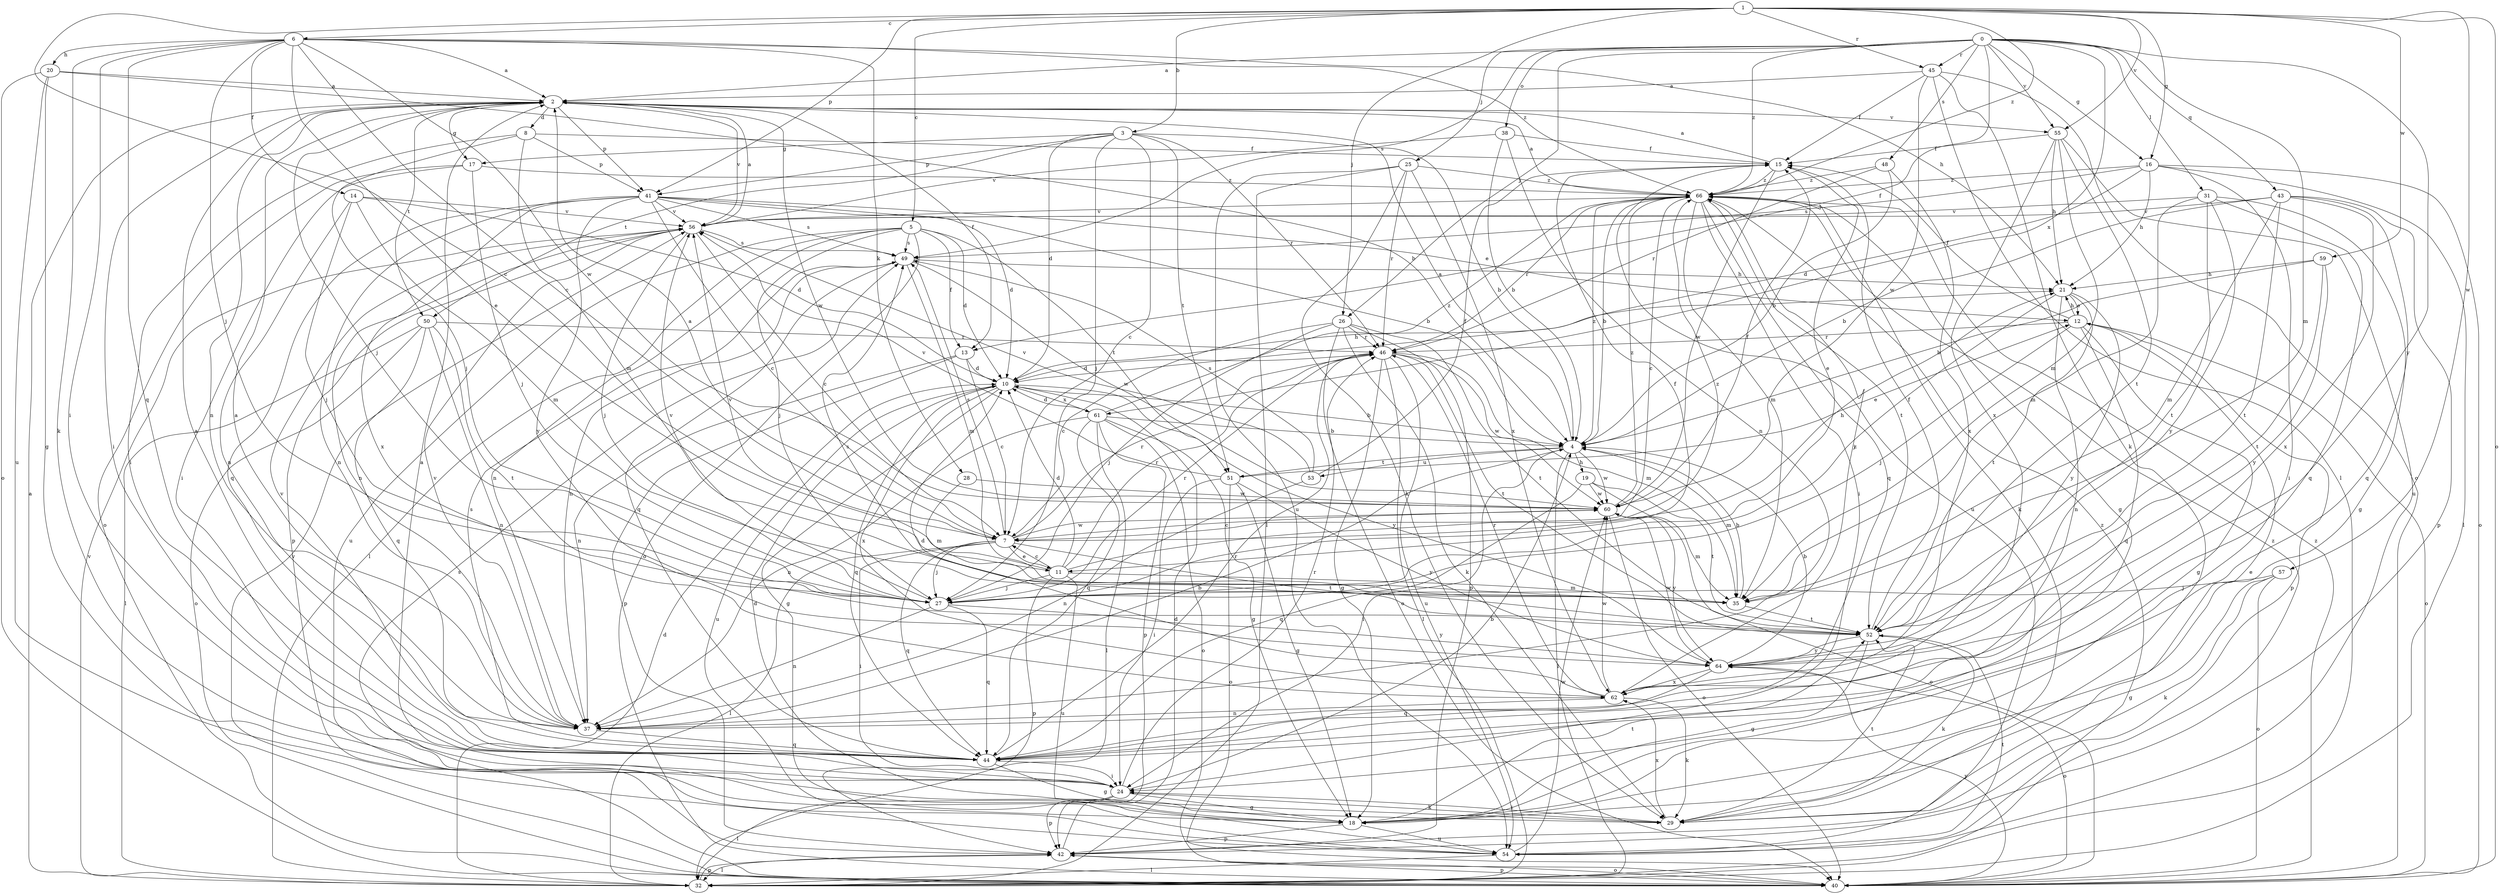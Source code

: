 strict digraph  {
0;
1;
2;
3;
4;
5;
6;
7;
8;
10;
11;
12;
13;
14;
15;
16;
17;
18;
19;
20;
21;
24;
25;
26;
27;
28;
29;
31;
32;
35;
37;
38;
40;
41;
42;
43;
44;
45;
46;
48;
49;
50;
51;
52;
53;
54;
55;
56;
57;
59;
60;
61;
62;
64;
66;
0 -> 2  [label=a];
0 -> 13  [label=f];
0 -> 16  [label=g];
0 -> 25  [label=j];
0 -> 26  [label=j];
0 -> 31  [label=l];
0 -> 35  [label=m];
0 -> 38  [label=o];
0 -> 43  [label=q];
0 -> 45  [label=r];
0 -> 48  [label=s];
0 -> 49  [label=s];
0 -> 55  [label=v];
0 -> 61  [label=x];
0 -> 64  [label=y];
0 -> 66  [label=z];
1 -> 3  [label=b];
1 -> 5  [label=c];
1 -> 6  [label=c];
1 -> 7  [label=c];
1 -> 16  [label=g];
1 -> 26  [label=j];
1 -> 40  [label=o];
1 -> 41  [label=p];
1 -> 45  [label=r];
1 -> 55  [label=v];
1 -> 57  [label=w];
1 -> 59  [label=w];
1 -> 66  [label=z];
2 -> 8  [label=d];
2 -> 13  [label=f];
2 -> 17  [label=g];
2 -> 24  [label=i];
2 -> 27  [label=j];
2 -> 37  [label=n];
2 -> 41  [label=p];
2 -> 50  [label=t];
2 -> 55  [label=v];
2 -> 56  [label=v];
2 -> 60  [label=w];
3 -> 4  [label=b];
3 -> 7  [label=c];
3 -> 10  [label=d];
3 -> 17  [label=g];
3 -> 27  [label=j];
3 -> 41  [label=p];
3 -> 46  [label=r];
3 -> 50  [label=t];
3 -> 51  [label=t];
4 -> 2  [label=a];
4 -> 19  [label=h];
4 -> 24  [label=i];
4 -> 32  [label=l];
4 -> 35  [label=m];
4 -> 51  [label=t];
4 -> 53  [label=u];
4 -> 60  [label=w];
4 -> 66  [label=z];
5 -> 10  [label=d];
5 -> 13  [label=f];
5 -> 27  [label=j];
5 -> 32  [label=l];
5 -> 37  [label=n];
5 -> 40  [label=o];
5 -> 49  [label=s];
5 -> 51  [label=t];
5 -> 54  [label=u];
6 -> 2  [label=a];
6 -> 7  [label=c];
6 -> 11  [label=e];
6 -> 14  [label=f];
6 -> 20  [label=h];
6 -> 21  [label=h];
6 -> 24  [label=i];
6 -> 27  [label=j];
6 -> 28  [label=k];
6 -> 29  [label=k];
6 -> 44  [label=q];
6 -> 60  [label=w];
6 -> 66  [label=z];
7 -> 2  [label=a];
7 -> 11  [label=e];
7 -> 21  [label=h];
7 -> 24  [label=i];
7 -> 27  [label=j];
7 -> 32  [label=l];
7 -> 44  [label=q];
7 -> 46  [label=r];
7 -> 49  [label=s];
7 -> 52  [label=t];
7 -> 60  [label=w];
8 -> 15  [label=f];
8 -> 24  [label=i];
8 -> 27  [label=j];
8 -> 35  [label=m];
8 -> 41  [label=p];
10 -> 4  [label=b];
10 -> 18  [label=g];
10 -> 21  [label=h];
10 -> 44  [label=q];
10 -> 54  [label=u];
10 -> 61  [label=x];
10 -> 62  [label=x];
10 -> 64  [label=y];
11 -> 7  [label=c];
11 -> 10  [label=d];
11 -> 27  [label=j];
11 -> 35  [label=m];
11 -> 42  [label=p];
11 -> 46  [label=r];
11 -> 54  [label=u];
11 -> 56  [label=v];
11 -> 66  [label=z];
12 -> 15  [label=f];
12 -> 18  [label=g];
12 -> 21  [label=h];
12 -> 27  [label=j];
12 -> 40  [label=o];
12 -> 42  [label=p];
12 -> 44  [label=q];
12 -> 46  [label=r];
13 -> 7  [label=c];
13 -> 10  [label=d];
13 -> 37  [label=n];
13 -> 42  [label=p];
14 -> 10  [label=d];
14 -> 27  [label=j];
14 -> 35  [label=m];
14 -> 37  [label=n];
14 -> 56  [label=v];
15 -> 2  [label=a];
15 -> 11  [label=e];
15 -> 54  [label=u];
15 -> 60  [label=w];
15 -> 66  [label=z];
16 -> 10  [label=d];
16 -> 21  [label=h];
16 -> 24  [label=i];
16 -> 32  [label=l];
16 -> 40  [label=o];
16 -> 49  [label=s];
16 -> 66  [label=z];
17 -> 24  [label=i];
17 -> 27  [label=j];
17 -> 40  [label=o];
17 -> 66  [label=z];
18 -> 2  [label=a];
18 -> 42  [label=p];
18 -> 52  [label=t];
18 -> 54  [label=u];
19 -> 40  [label=o];
19 -> 44  [label=q];
19 -> 52  [label=t];
19 -> 60  [label=w];
20 -> 2  [label=a];
20 -> 4  [label=b];
20 -> 18  [label=g];
20 -> 40  [label=o];
20 -> 54  [label=u];
21 -> 12  [label=e];
21 -> 27  [label=j];
21 -> 37  [label=n];
21 -> 52  [label=t];
21 -> 64  [label=y];
24 -> 4  [label=b];
24 -> 18  [label=g];
24 -> 29  [label=k];
24 -> 32  [label=l];
24 -> 42  [label=p];
24 -> 46  [label=r];
25 -> 29  [label=k];
25 -> 32  [label=l];
25 -> 46  [label=r];
25 -> 54  [label=u];
25 -> 62  [label=x];
25 -> 66  [label=z];
26 -> 7  [label=c];
26 -> 27  [label=j];
26 -> 29  [label=k];
26 -> 40  [label=o];
26 -> 42  [label=p];
26 -> 46  [label=r];
26 -> 52  [label=t];
27 -> 15  [label=f];
27 -> 37  [label=n];
27 -> 44  [label=q];
27 -> 46  [label=r];
27 -> 56  [label=v];
27 -> 64  [label=y];
28 -> 35  [label=m];
28 -> 60  [label=w];
29 -> 10  [label=d];
29 -> 12  [label=e];
29 -> 24  [label=i];
29 -> 52  [label=t];
29 -> 62  [label=x];
31 -> 18  [label=g];
31 -> 35  [label=m];
31 -> 44  [label=q];
31 -> 52  [label=t];
31 -> 56  [label=v];
31 -> 64  [label=y];
32 -> 2  [label=a];
32 -> 10  [label=d];
32 -> 42  [label=p];
32 -> 56  [label=v];
32 -> 66  [label=z];
35 -> 4  [label=b];
35 -> 52  [label=t];
37 -> 2  [label=a];
37 -> 4  [label=b];
37 -> 44  [label=q];
37 -> 56  [label=v];
38 -> 4  [label=b];
38 -> 15  [label=f];
38 -> 37  [label=n];
38 -> 56  [label=v];
40 -> 42  [label=p];
40 -> 49  [label=s];
40 -> 56  [label=v];
40 -> 64  [label=y];
40 -> 66  [label=z];
41 -> 4  [label=b];
41 -> 7  [label=c];
41 -> 10  [label=d];
41 -> 12  [label=e];
41 -> 37  [label=n];
41 -> 44  [label=q];
41 -> 49  [label=s];
41 -> 56  [label=v];
41 -> 62  [label=x];
41 -> 64  [label=y];
42 -> 10  [label=d];
42 -> 32  [label=l];
42 -> 40  [label=o];
43 -> 4  [label=b];
43 -> 35  [label=m];
43 -> 42  [label=p];
43 -> 44  [label=q];
43 -> 52  [label=t];
43 -> 56  [label=v];
43 -> 62  [label=x];
44 -> 2  [label=a];
44 -> 18  [label=g];
44 -> 24  [label=i];
44 -> 46  [label=r];
44 -> 49  [label=s];
44 -> 56  [label=v];
45 -> 2  [label=a];
45 -> 15  [label=f];
45 -> 29  [label=k];
45 -> 32  [label=l];
45 -> 40  [label=o];
45 -> 60  [label=w];
46 -> 10  [label=d];
46 -> 18  [label=g];
46 -> 32  [label=l];
46 -> 35  [label=m];
46 -> 52  [label=t];
46 -> 54  [label=u];
46 -> 60  [label=w];
48 -> 4  [label=b];
48 -> 46  [label=r];
48 -> 62  [label=x];
48 -> 66  [label=z];
49 -> 21  [label=h];
49 -> 35  [label=m];
49 -> 37  [label=n];
49 -> 44  [label=q];
49 -> 60  [label=w];
50 -> 32  [label=l];
50 -> 37  [label=n];
50 -> 40  [label=o];
50 -> 44  [label=q];
50 -> 46  [label=r];
50 -> 52  [label=t];
51 -> 12  [label=e];
51 -> 18  [label=g];
51 -> 24  [label=i];
51 -> 40  [label=o];
51 -> 56  [label=v];
51 -> 64  [label=y];
52 -> 15  [label=f];
52 -> 18  [label=g];
52 -> 29  [label=k];
52 -> 49  [label=s];
52 -> 64  [label=y];
53 -> 15  [label=f];
53 -> 37  [label=n];
53 -> 49  [label=s];
53 -> 56  [label=v];
54 -> 32  [label=l];
54 -> 52  [label=t];
54 -> 60  [label=w];
54 -> 66  [label=z];
55 -> 15  [label=f];
55 -> 21  [label=h];
55 -> 35  [label=m];
55 -> 52  [label=t];
55 -> 54  [label=u];
55 -> 62  [label=x];
56 -> 2  [label=a];
56 -> 7  [label=c];
56 -> 27  [label=j];
56 -> 37  [label=n];
56 -> 42  [label=p];
56 -> 49  [label=s];
57 -> 18  [label=g];
57 -> 27  [label=j];
57 -> 29  [label=k];
57 -> 40  [label=o];
59 -> 4  [label=b];
59 -> 21  [label=h];
59 -> 52  [label=t];
59 -> 64  [label=y];
60 -> 7  [label=c];
60 -> 15  [label=f];
60 -> 35  [label=m];
60 -> 40  [label=o];
60 -> 64  [label=y];
60 -> 66  [label=z];
61 -> 4  [label=b];
61 -> 10  [label=d];
61 -> 18  [label=g];
61 -> 32  [label=l];
61 -> 37  [label=n];
61 -> 40  [label=o];
61 -> 42  [label=p];
61 -> 44  [label=q];
61 -> 66  [label=z];
62 -> 10  [label=d];
62 -> 29  [label=k];
62 -> 37  [label=n];
62 -> 46  [label=r];
62 -> 60  [label=w];
62 -> 66  [label=z];
64 -> 4  [label=b];
64 -> 40  [label=o];
64 -> 44  [label=q];
64 -> 60  [label=w];
64 -> 62  [label=x];
66 -> 2  [label=a];
66 -> 4  [label=b];
66 -> 7  [label=c];
66 -> 18  [label=g];
66 -> 24  [label=i];
66 -> 29  [label=k];
66 -> 35  [label=m];
66 -> 44  [label=q];
66 -> 46  [label=r];
66 -> 52  [label=t];
66 -> 56  [label=v];
}
